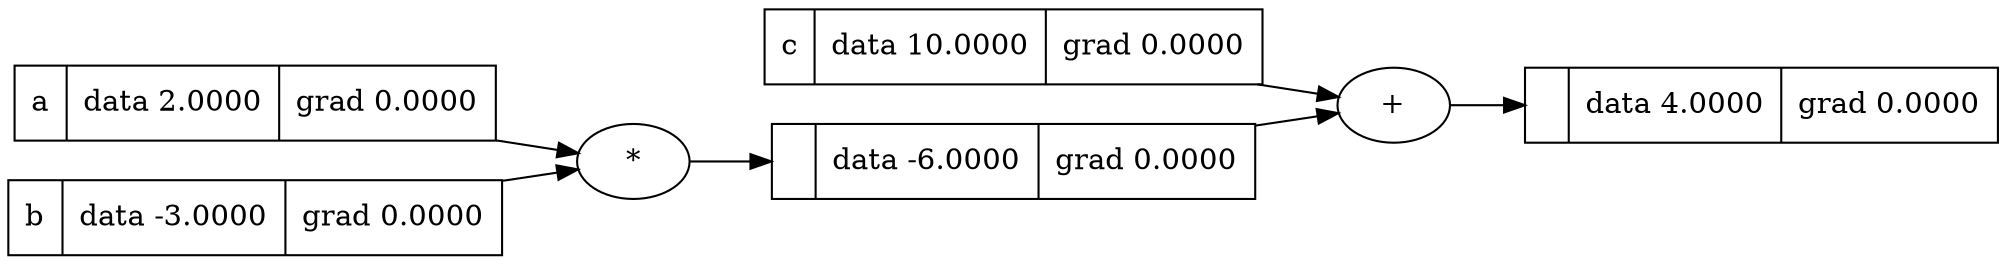 digraph G {
rankdir=LR;
"13339484298157546846" [label="{  | data -6.0000 | grad 0.0000 }" shape=record];
"13339484298157546846*" [label="*"];
"13339484298157546846*" -> "13339484298157546846";
"4070147688753461490" [label="{ a | data 2.0000 | grad 0.0000 }" shape=record];
"2994194503791842565" [label="{ b | data -3.0000 | grad 0.0000 }" shape=record];
"3913344892396682458" [label="{ c | data 10.0000 | grad 0.0000 }" shape=record];
"11520276875817431889" [label="{  | data 4.0000 | grad 0.0000 }" shape=record];
"11520276875817431889+" [label="+"];
"11520276875817431889+" -> "11520276875817431889";
"13339484298157546846" -> "11520276875817431889+";
"4070147688753461490" -> "13339484298157546846*";
"3913344892396682458" -> "11520276875817431889+";
"2994194503791842565" -> "13339484298157546846*";
}
